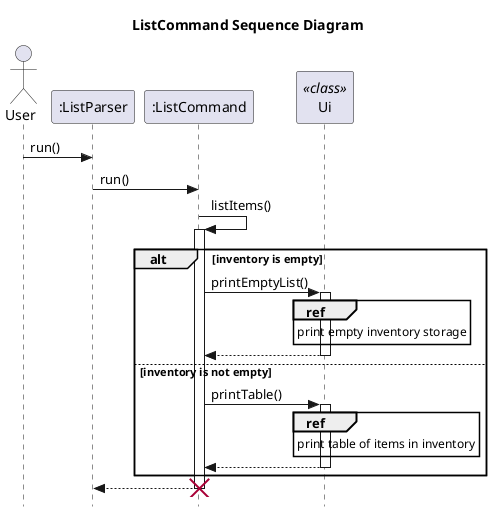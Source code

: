 @startuml
'https://plantuml.com/sequence-diagram
title ListCommand Sequence Diagram

skinparam style strictuml
actor User
participant ":ListParser"
User -> ":ListParser": run()


        ":ListParser" -> ":ListCommand": run()
        ":ListCommand" -> ":ListCommand": listItems()
        activate ":ListCommand"
        participant "Ui" <<class>>
        alt inventory is empty
            ":ListCommand" -> Ui: printEmptyList()
            activate Ui
            ref over Ui
                print empty inventory storage
            end ref
            return
        else inventory is not empty
            ":ListCommand" -> Ui: printTable()
            activate Ui
            ref over Ui
                print table of items in inventory
            end ref
            return
       end
       ":ListCommand" --> ":ListParser"
       deactivate ":ListCommand"
       destroy ":ListCommand"

@enduml